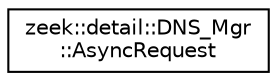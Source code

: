 digraph "Graphical Class Hierarchy"
{
 // LATEX_PDF_SIZE
  edge [fontname="Helvetica",fontsize="10",labelfontname="Helvetica",labelfontsize="10"];
  node [fontname="Helvetica",fontsize="10",shape=record];
  rankdir="LR";
  Node0 [label="zeek::detail::DNS_Mgr\l::AsyncRequest",height=0.2,width=0.4,color="black", fillcolor="white", style="filled",URL="$d8/df3/structzeek_1_1detail_1_1DNS__Mgr_1_1AsyncRequest.html",tooltip=" "];
}
